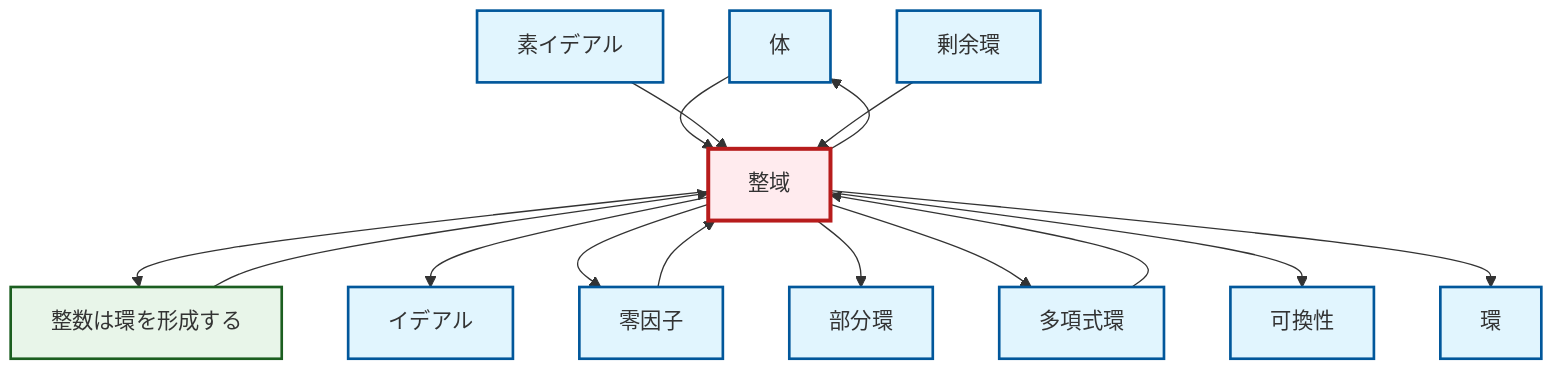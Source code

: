 graph TD
    classDef definition fill:#e1f5fe,stroke:#01579b,stroke-width:2px
    classDef theorem fill:#f3e5f5,stroke:#4a148c,stroke-width:2px
    classDef axiom fill:#fff3e0,stroke:#e65100,stroke-width:2px
    classDef example fill:#e8f5e9,stroke:#1b5e20,stroke-width:2px
    classDef current fill:#ffebee,stroke:#b71c1c,stroke-width:3px
    def-field["体"]:::definition
    def-polynomial-ring["多項式環"]:::definition
    def-quotient-ring["剰余環"]:::definition
    def-subring["部分環"]:::definition
    def-commutativity["可換性"]:::definition
    def-ring["環"]:::definition
    def-zero-divisor["零因子"]:::definition
    def-ideal["イデアル"]:::definition
    def-prime-ideal["素イデアル"]:::definition
    def-integral-domain["整域"]:::definition
    ex-integers-ring["整数は環を形成する"]:::example
    def-polynomial-ring --> def-integral-domain
    ex-integers-ring --> def-integral-domain
    def-integral-domain --> def-field
    def-integral-domain --> ex-integers-ring
    def-integral-domain --> def-ideal
    def-integral-domain --> def-zero-divisor
    def-field --> def-integral-domain
    def-prime-ideal --> def-integral-domain
    def-zero-divisor --> def-integral-domain
    def-quotient-ring --> def-integral-domain
    def-integral-domain --> def-subring
    def-integral-domain --> def-polynomial-ring
    def-integral-domain --> def-commutativity
    def-integral-domain --> def-ring
    class def-integral-domain current
